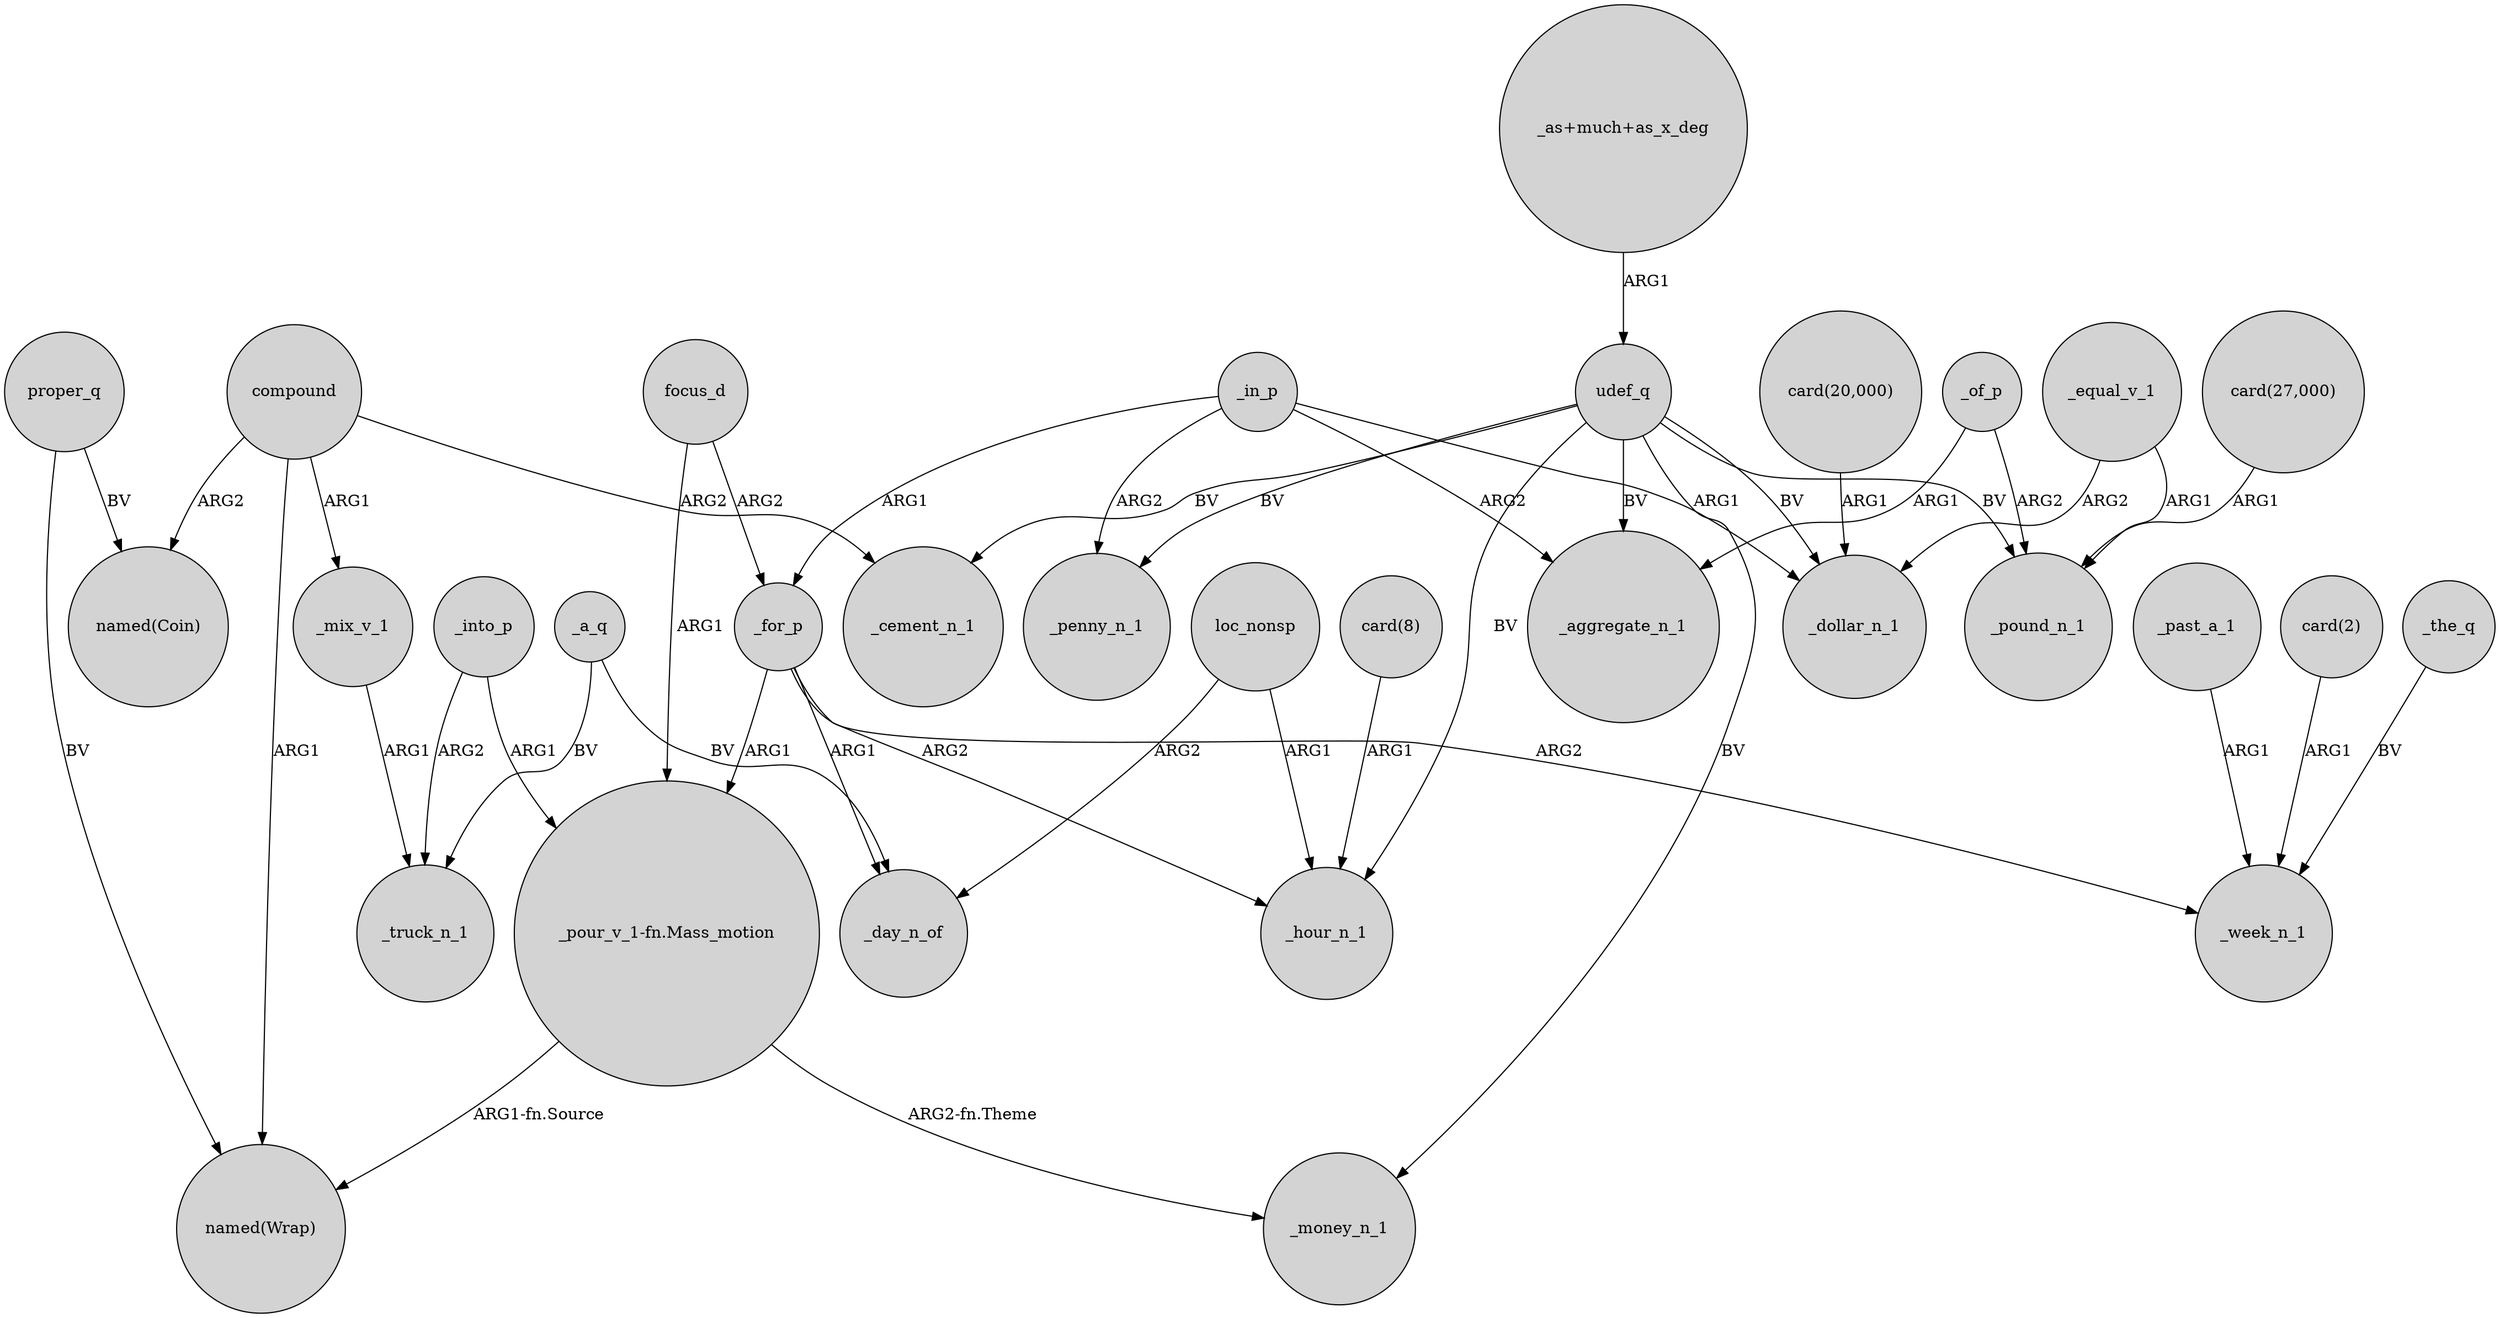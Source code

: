 digraph {
	node [shape=circle style=filled]
	_for_p -> _day_n_of [label=ARG1]
	_for_p -> _hour_n_1 [label=ARG2]
	udef_q -> _money_n_1 [label=BV]
	"card(8)" -> _hour_n_1 [label=ARG1]
	_of_p -> _pound_n_1 [label=ARG2]
	_past_a_1 -> _week_n_1 [label=ARG1]
	_equal_v_1 -> _pound_n_1 [label=ARG1]
	compound -> _cement_n_1 [label=ARG2]
	_equal_v_1 -> _dollar_n_1 [label=ARG2]
	compound -> "named(Coin)" [label=ARG2]
	_in_p -> _aggregate_n_1 [label=ARG2]
	proper_q -> "named(Coin)" [label=BV]
	_of_p -> _aggregate_n_1 [label=ARG1]
	udef_q -> _hour_n_1 [label=BV]
	_in_p -> _for_p [label=ARG1]
	"card(2)" -> _week_n_1 [label=ARG1]
	focus_d -> _for_p [label=ARG2]
	udef_q -> _pound_n_1 [label=BV]
	compound -> _mix_v_1 [label=ARG1]
	"_as+much+as_x_deg" -> udef_q [label=ARG1]
	focus_d -> "_pour_v_1-fn.Mass_motion" [label=ARG1]
	_in_p -> _penny_n_1 [label=ARG2]
	"card(20,000)" -> _dollar_n_1 [label=ARG1]
	"_pour_v_1-fn.Mass_motion" -> _money_n_1 [label="ARG2-fn.Theme"]
	compound -> "named(Wrap)" [label=ARG1]
	_a_q -> _day_n_of [label=BV]
	_for_p -> _week_n_1 [label=ARG2]
	_the_q -> _week_n_1 [label=BV]
	_into_p -> _truck_n_1 [label=ARG2]
	"_pour_v_1-fn.Mass_motion" -> "named(Wrap)" [label="ARG1-fn.Source"]
	proper_q -> "named(Wrap)" [label=BV]
	udef_q -> _cement_n_1 [label=BV]
	loc_nonsp -> _day_n_of [label=ARG2]
	_a_q -> _truck_n_1 [label=BV]
	udef_q -> _penny_n_1 [label=BV]
	_in_p -> _dollar_n_1 [label=ARG1]
	_for_p -> "_pour_v_1-fn.Mass_motion" [label=ARG1]
	udef_q -> _aggregate_n_1 [label=BV]
	_into_p -> "_pour_v_1-fn.Mass_motion" [label=ARG1]
	udef_q -> _dollar_n_1 [label=BV]
	"card(27,000)" -> _pound_n_1 [label=ARG1]
	loc_nonsp -> _hour_n_1 [label=ARG1]
	_mix_v_1 -> _truck_n_1 [label=ARG1]
}
